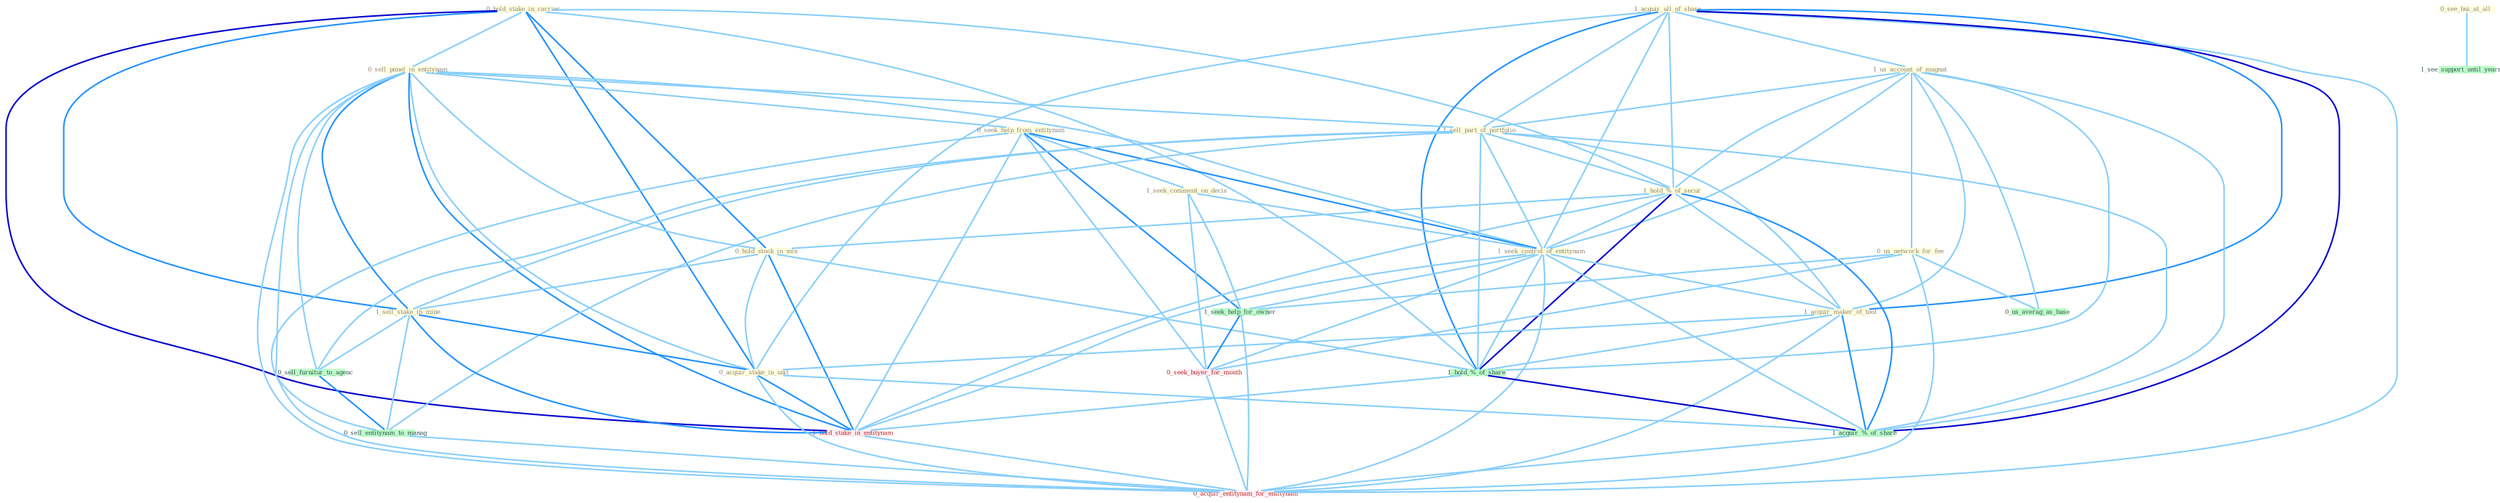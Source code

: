 Graph G{ 
    node
    [shape=polygon,style=filled,width=.5,height=.06,color="#BDFCC9",fixedsize=true,fontsize=4,
    fontcolor="#2f4f4f"];
    {node
    [color="#ffffe0", fontcolor="#8b7d6b"] "0_hold_stake_in_carrier " "1_acquir_all_of_share " "0_sell_panel_in_entitynam " "0_seek_help_from_entitynam " "1_us_account_of_magnat " "1_sell_part_of_portfolio " "1_hold_%_of_secur " "1_seek_comment_on_decis " "1_seek_control_of_entitynam " "0_hold_stock_in_mix " "1_sell_stake_in_mine " "1_acquir_maker_of_tool " "0_us_network_for_fee " "0_see_bui_at_all " "0_acquir_stake_in_unit "}
{node [color="#fff0f5", fontcolor="#b22222"] "1_hold_stake_in_entitynam " "0_seek_buyer_for_month " "0_acquir_entitynam_for_entitynam "}
edge [color="#B0E2FF"];

	"0_hold_stake_in_carrier " -- "0_sell_panel_in_entitynam " [w="1", color="#87cefa" ];
	"0_hold_stake_in_carrier " -- "1_hold_%_of_secur " [w="1", color="#87cefa" ];
	"0_hold_stake_in_carrier " -- "0_hold_stock_in_mix " [w="2", color="#1e90ff" , len=0.8];
	"0_hold_stake_in_carrier " -- "1_sell_stake_in_mine " [w="2", color="#1e90ff" , len=0.8];
	"0_hold_stake_in_carrier " -- "0_acquir_stake_in_unit " [w="2", color="#1e90ff" , len=0.8];
	"0_hold_stake_in_carrier " -- "1_hold_%_of_share " [w="1", color="#87cefa" ];
	"0_hold_stake_in_carrier " -- "1_hold_stake_in_entitynam " [w="3", color="#0000cd" , len=0.6];
	"1_acquir_all_of_share " -- "1_us_account_of_magnat " [w="1", color="#87cefa" ];
	"1_acquir_all_of_share " -- "1_sell_part_of_portfolio " [w="1", color="#87cefa" ];
	"1_acquir_all_of_share " -- "1_hold_%_of_secur " [w="1", color="#87cefa" ];
	"1_acquir_all_of_share " -- "1_seek_control_of_entitynam " [w="1", color="#87cefa" ];
	"1_acquir_all_of_share " -- "1_acquir_maker_of_tool " [w="2", color="#1e90ff" , len=0.8];
	"1_acquir_all_of_share " -- "0_acquir_stake_in_unit " [w="1", color="#87cefa" ];
	"1_acquir_all_of_share " -- "1_hold_%_of_share " [w="2", color="#1e90ff" , len=0.8];
	"1_acquir_all_of_share " -- "1_acquir_%_of_share " [w="3", color="#0000cd" , len=0.6];
	"1_acquir_all_of_share " -- "0_acquir_entitynam_for_entitynam " [w="1", color="#87cefa" ];
	"0_sell_panel_in_entitynam " -- "0_seek_help_from_entitynam " [w="1", color="#87cefa" ];
	"0_sell_panel_in_entitynam " -- "1_sell_part_of_portfolio " [w="1", color="#87cefa" ];
	"0_sell_panel_in_entitynam " -- "1_seek_control_of_entitynam " [w="1", color="#87cefa" ];
	"0_sell_panel_in_entitynam " -- "0_hold_stock_in_mix " [w="1", color="#87cefa" ];
	"0_sell_panel_in_entitynam " -- "1_sell_stake_in_mine " [w="2", color="#1e90ff" , len=0.8];
	"0_sell_panel_in_entitynam " -- "0_acquir_stake_in_unit " [w="1", color="#87cefa" ];
	"0_sell_panel_in_entitynam " -- "1_hold_stake_in_entitynam " [w="2", color="#1e90ff" , len=0.8];
	"0_sell_panel_in_entitynam " -- "0_sell_furnitur_to_agenc " [w="1", color="#87cefa" ];
	"0_sell_panel_in_entitynam " -- "0_sell_entitynam_to_manag " [w="1", color="#87cefa" ];
	"0_sell_panel_in_entitynam " -- "0_acquir_entitynam_for_entitynam " [w="1", color="#87cefa" ];
	"0_seek_help_from_entitynam " -- "1_seek_comment_on_decis " [w="1", color="#87cefa" ];
	"0_seek_help_from_entitynam " -- "1_seek_control_of_entitynam " [w="2", color="#1e90ff" , len=0.8];
	"0_seek_help_from_entitynam " -- "1_hold_stake_in_entitynam " [w="1", color="#87cefa" ];
	"0_seek_help_from_entitynam " -- "1_seek_help_for_owner " [w="2", color="#1e90ff" , len=0.8];
	"0_seek_help_from_entitynam " -- "0_seek_buyer_for_month " [w="1", color="#87cefa" ];
	"0_seek_help_from_entitynam " -- "0_acquir_entitynam_for_entitynam " [w="1", color="#87cefa" ];
	"1_us_account_of_magnat " -- "1_sell_part_of_portfolio " [w="1", color="#87cefa" ];
	"1_us_account_of_magnat " -- "1_hold_%_of_secur " [w="1", color="#87cefa" ];
	"1_us_account_of_magnat " -- "1_seek_control_of_entitynam " [w="1", color="#87cefa" ];
	"1_us_account_of_magnat " -- "1_acquir_maker_of_tool " [w="1", color="#87cefa" ];
	"1_us_account_of_magnat " -- "0_us_network_for_fee " [w="1", color="#87cefa" ];
	"1_us_account_of_magnat " -- "1_hold_%_of_share " [w="1", color="#87cefa" ];
	"1_us_account_of_magnat " -- "1_acquir_%_of_share " [w="1", color="#87cefa" ];
	"1_us_account_of_magnat " -- "0_us_averag_as_base " [w="1", color="#87cefa" ];
	"1_sell_part_of_portfolio " -- "1_hold_%_of_secur " [w="1", color="#87cefa" ];
	"1_sell_part_of_portfolio " -- "1_seek_control_of_entitynam " [w="1", color="#87cefa" ];
	"1_sell_part_of_portfolio " -- "1_sell_stake_in_mine " [w="1", color="#87cefa" ];
	"1_sell_part_of_portfolio " -- "1_acquir_maker_of_tool " [w="1", color="#87cefa" ];
	"1_sell_part_of_portfolio " -- "1_hold_%_of_share " [w="1", color="#87cefa" ];
	"1_sell_part_of_portfolio " -- "1_acquir_%_of_share " [w="1", color="#87cefa" ];
	"1_sell_part_of_portfolio " -- "0_sell_furnitur_to_agenc " [w="1", color="#87cefa" ];
	"1_sell_part_of_portfolio " -- "0_sell_entitynam_to_manag " [w="1", color="#87cefa" ];
	"1_hold_%_of_secur " -- "1_seek_control_of_entitynam " [w="1", color="#87cefa" ];
	"1_hold_%_of_secur " -- "0_hold_stock_in_mix " [w="1", color="#87cefa" ];
	"1_hold_%_of_secur " -- "1_acquir_maker_of_tool " [w="1", color="#87cefa" ];
	"1_hold_%_of_secur " -- "1_hold_%_of_share " [w="3", color="#0000cd" , len=0.6];
	"1_hold_%_of_secur " -- "1_hold_stake_in_entitynam " [w="1", color="#87cefa" ];
	"1_hold_%_of_secur " -- "1_acquir_%_of_share " [w="2", color="#1e90ff" , len=0.8];
	"1_seek_comment_on_decis " -- "1_seek_control_of_entitynam " [w="1", color="#87cefa" ];
	"1_seek_comment_on_decis " -- "1_seek_help_for_owner " [w="1", color="#87cefa" ];
	"1_seek_comment_on_decis " -- "0_seek_buyer_for_month " [w="1", color="#87cefa" ];
	"1_seek_control_of_entitynam " -- "1_acquir_maker_of_tool " [w="1", color="#87cefa" ];
	"1_seek_control_of_entitynam " -- "1_hold_%_of_share " [w="1", color="#87cefa" ];
	"1_seek_control_of_entitynam " -- "1_hold_stake_in_entitynam " [w="1", color="#87cefa" ];
	"1_seek_control_of_entitynam " -- "1_seek_help_for_owner " [w="1", color="#87cefa" ];
	"1_seek_control_of_entitynam " -- "0_seek_buyer_for_month " [w="1", color="#87cefa" ];
	"1_seek_control_of_entitynam " -- "1_acquir_%_of_share " [w="1", color="#87cefa" ];
	"1_seek_control_of_entitynam " -- "0_acquir_entitynam_for_entitynam " [w="1", color="#87cefa" ];
	"0_hold_stock_in_mix " -- "1_sell_stake_in_mine " [w="1", color="#87cefa" ];
	"0_hold_stock_in_mix " -- "0_acquir_stake_in_unit " [w="1", color="#87cefa" ];
	"0_hold_stock_in_mix " -- "1_hold_%_of_share " [w="1", color="#87cefa" ];
	"0_hold_stock_in_mix " -- "1_hold_stake_in_entitynam " [w="2", color="#1e90ff" , len=0.8];
	"1_sell_stake_in_mine " -- "0_acquir_stake_in_unit " [w="2", color="#1e90ff" , len=0.8];
	"1_sell_stake_in_mine " -- "1_hold_stake_in_entitynam " [w="2", color="#1e90ff" , len=0.8];
	"1_sell_stake_in_mine " -- "0_sell_furnitur_to_agenc " [w="1", color="#87cefa" ];
	"1_sell_stake_in_mine " -- "0_sell_entitynam_to_manag " [w="1", color="#87cefa" ];
	"1_acquir_maker_of_tool " -- "0_acquir_stake_in_unit " [w="1", color="#87cefa" ];
	"1_acquir_maker_of_tool " -- "1_hold_%_of_share " [w="1", color="#87cefa" ];
	"1_acquir_maker_of_tool " -- "1_acquir_%_of_share " [w="2", color="#1e90ff" , len=0.8];
	"1_acquir_maker_of_tool " -- "0_acquir_entitynam_for_entitynam " [w="1", color="#87cefa" ];
	"0_us_network_for_fee " -- "1_seek_help_for_owner " [w="1", color="#87cefa" ];
	"0_us_network_for_fee " -- "0_seek_buyer_for_month " [w="1", color="#87cefa" ];
	"0_us_network_for_fee " -- "0_us_averag_as_base " [w="1", color="#87cefa" ];
	"0_us_network_for_fee " -- "0_acquir_entitynam_for_entitynam " [w="1", color="#87cefa" ];
	"0_see_bui_at_all " -- "1_see_support_until_yearnum " [w="1", color="#87cefa" ];
	"0_acquir_stake_in_unit " -- "1_hold_stake_in_entitynam " [w="2", color="#1e90ff" , len=0.8];
	"0_acquir_stake_in_unit " -- "1_acquir_%_of_share " [w="1", color="#87cefa" ];
	"0_acquir_stake_in_unit " -- "0_acquir_entitynam_for_entitynam " [w="1", color="#87cefa" ];
	"1_hold_%_of_share " -- "1_hold_stake_in_entitynam " [w="1", color="#87cefa" ];
	"1_hold_%_of_share " -- "1_acquir_%_of_share " [w="3", color="#0000cd" , len=0.6];
	"1_hold_stake_in_entitynam " -- "0_acquir_entitynam_for_entitynam " [w="1", color="#87cefa" ];
	"1_seek_help_for_owner " -- "0_seek_buyer_for_month " [w="2", color="#1e90ff" , len=0.8];
	"1_seek_help_for_owner " -- "0_acquir_entitynam_for_entitynam " [w="1", color="#87cefa" ];
	"0_seek_buyer_for_month " -- "0_acquir_entitynam_for_entitynam " [w="1", color="#87cefa" ];
	"1_acquir_%_of_share " -- "0_acquir_entitynam_for_entitynam " [w="1", color="#87cefa" ];
	"0_sell_furnitur_to_agenc " -- "0_sell_entitynam_to_manag " [w="2", color="#1e90ff" , len=0.8];
	"0_sell_entitynam_to_manag " -- "0_acquir_entitynam_for_entitynam " [w="1", color="#87cefa" ];
}